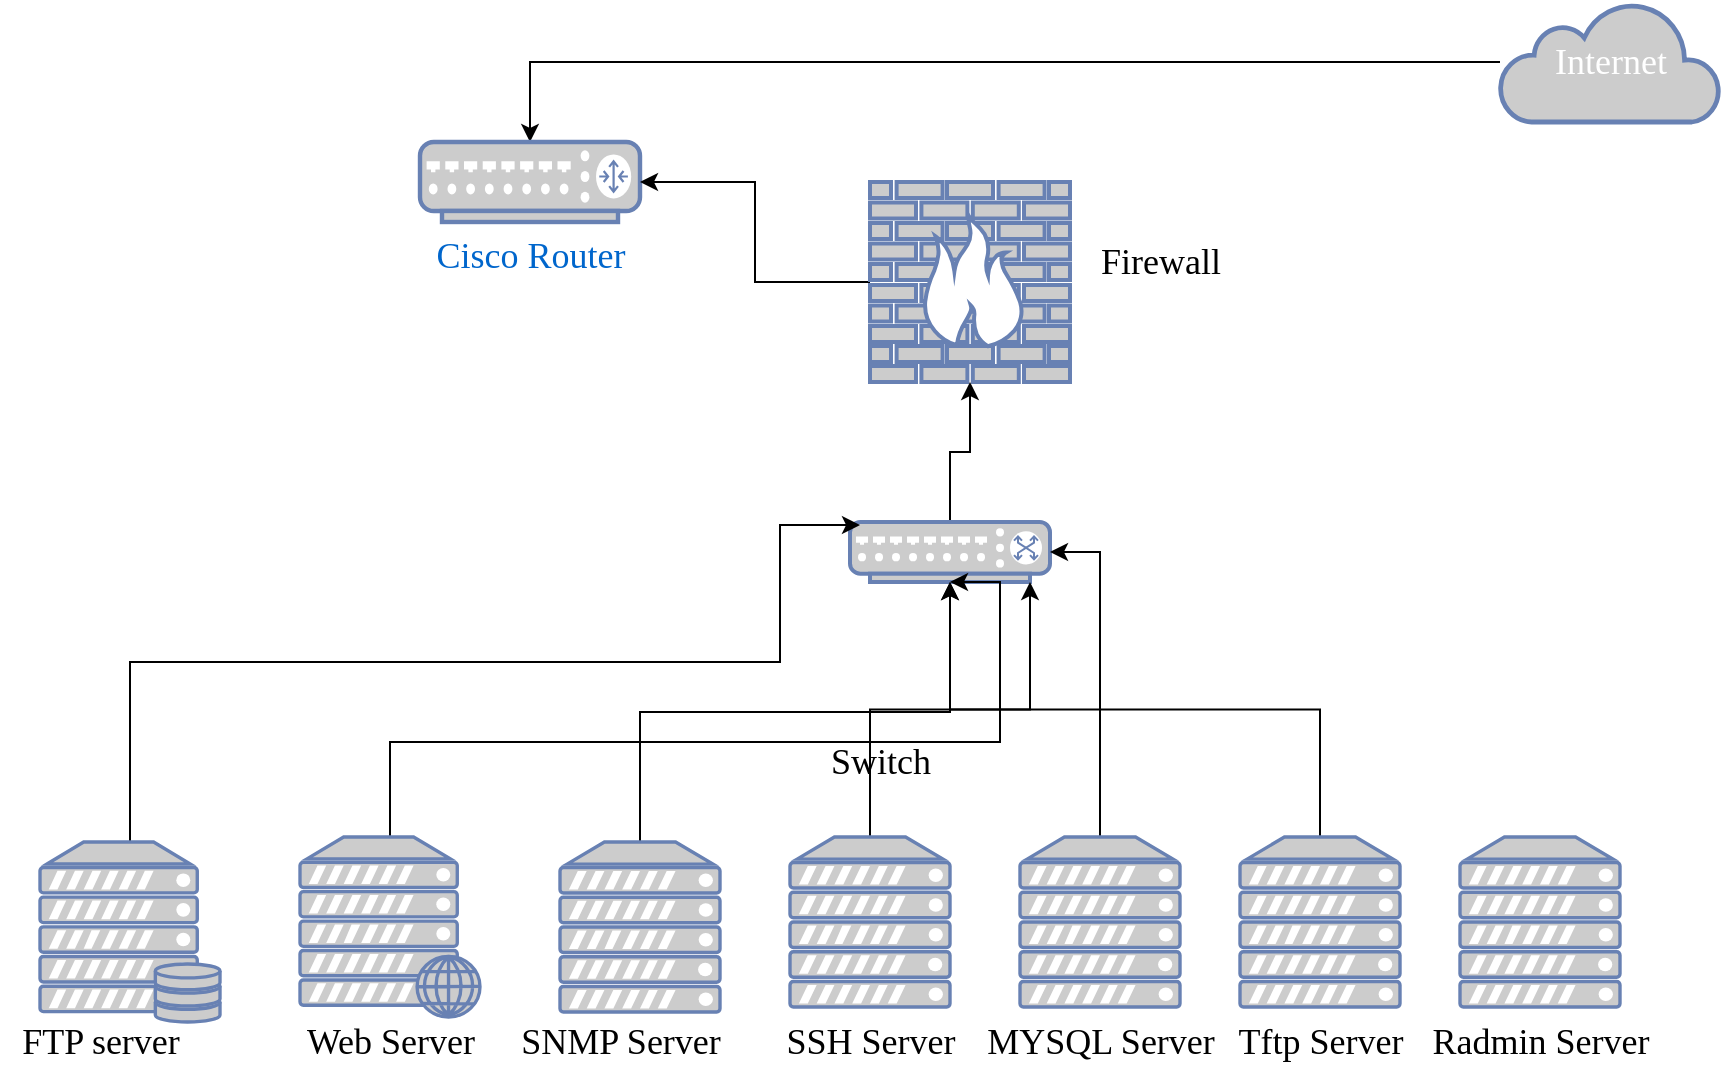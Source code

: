 <mxfile version="20.2.0" type="google"><diagram id="K-sWb-Tb9UbZPeWXF8gF" name="Page-1"><mxGraphModel grid="1" page="1" gridSize="10" guides="1" tooltips="1" connect="1" arrows="1" fold="1" pageScale="1" pageWidth="1169" pageHeight="827" math="0" shadow="0"><root><mxCell id="0"/><mxCell id="1" parent="0"/><mxCell id="5sZtWc8_llKAKPUkLrsh-3" value="" style="edgeStyle=orthogonalEdgeStyle;rounded=0;orthogonalLoop=1;jettySize=auto;html=1;fontFamily=Times New Roman;fontSize=18;" edge="1" parent="1" source="5sZtWc8_llKAKPUkLrsh-1" target="5sZtWc8_llKAKPUkLrsh-2"><mxGeometry relative="1" as="geometry"/></mxCell><mxCell id="5sZtWc8_llKAKPUkLrsh-1" value="&lt;font style=&quot;font-size: 18px;&quot; face=&quot;Times New Roman&quot;&gt;Internet&lt;/font&gt;" style="html=1;outlineConnect=0;fillColor=#CCCCCC;strokeColor=#6881B3;gradientColor=none;gradientDirection=north;strokeWidth=2;shape=mxgraph.networks.cloud;fontColor=#ffffff;" vertex="1" parent="1"><mxGeometry x="800" y="-630" width="110" height="60" as="geometry"/></mxCell><mxCell id="5sZtWc8_llKAKPUkLrsh-2" value="Cisco Router" style="fontColor=#0066CC;verticalAlign=top;verticalLabelPosition=bottom;labelPosition=center;align=center;html=1;outlineConnect=0;fillColor=#CCCCCC;strokeColor=#6881B3;gradientColor=none;gradientDirection=north;strokeWidth=2;shape=mxgraph.networks.router;fontFamily=Times New Roman;fontSize=18;" vertex="1" parent="1"><mxGeometry x="260" y="-560" width="110" height="40" as="geometry"/></mxCell><mxCell id="5sZtWc8_llKAKPUkLrsh-5" value="" style="edgeStyle=orthogonalEdgeStyle;rounded=0;orthogonalLoop=1;jettySize=auto;html=1;fontFamily=Times New Roman;fontSize=18;" edge="1" parent="1" source="5sZtWc8_llKAKPUkLrsh-4" target="5sZtWc8_llKAKPUkLrsh-2"><mxGeometry relative="1" as="geometry"/></mxCell><mxCell id="5sZtWc8_llKAKPUkLrsh-4" value="" style="fontColor=#0066CC;verticalAlign=top;verticalLabelPosition=bottom;labelPosition=center;align=center;html=1;outlineConnect=0;fillColor=#CCCCCC;strokeColor=#6881B3;gradientColor=none;gradientDirection=north;strokeWidth=2;shape=mxgraph.networks.firewall;fontFamily=Times New Roman;fontSize=18;" vertex="1" parent="1"><mxGeometry x="485" y="-540" width="100" height="100" as="geometry"/></mxCell><mxCell id="5sZtWc8_llKAKPUkLrsh-6" value="Firewall" style="text;html=1;align=center;verticalAlign=middle;resizable=0;points=[];autosize=1;strokeColor=none;fillColor=none;fontSize=18;fontFamily=Times New Roman;" vertex="1" parent="1"><mxGeometry x="590" y="-520" width="80" height="40" as="geometry"/></mxCell><mxCell id="5sZtWc8_llKAKPUkLrsh-10" style="edgeStyle=orthogonalEdgeStyle;rounded=0;orthogonalLoop=1;jettySize=auto;html=1;exitX=0.5;exitY=0;exitDx=0;exitDy=0;exitPerimeter=0;fontFamily=Times New Roman;fontSize=18;" edge="1" parent="1" source="5sZtWc8_llKAKPUkLrsh-7" target="5sZtWc8_llKAKPUkLrsh-4"><mxGeometry relative="1" as="geometry"><mxPoint x="550" y="-430" as="targetPoint"/></mxGeometry></mxCell><mxCell id="5sZtWc8_llKAKPUkLrsh-7" value="" style="fontColor=#0066CC;verticalAlign=top;verticalLabelPosition=bottom;labelPosition=center;align=center;html=1;outlineConnect=0;fillColor=#CCCCCC;strokeColor=#6881B3;gradientColor=none;gradientDirection=north;strokeWidth=2;shape=mxgraph.networks.switch;fontFamily=Times New Roman;fontSize=18;" vertex="1" parent="1"><mxGeometry x="475" y="-370" width="100" height="30" as="geometry"/></mxCell><mxCell id="5sZtWc8_llKAKPUkLrsh-8" value="Switch" style="text;html=1;align=center;verticalAlign=middle;resizable=0;points=[];autosize=1;strokeColor=none;fillColor=none;fontSize=18;fontFamily=Times New Roman;" vertex="1" parent="1"><mxGeometry x="455" y="-270" width="70" height="40" as="geometry"/></mxCell><mxCell id="5sZtWc8_llKAKPUkLrsh-14" style="edgeStyle=orthogonalEdgeStyle;rounded=0;orthogonalLoop=1;jettySize=auto;html=1;entryX=0.05;entryY=0.05;entryDx=0;entryDy=0;entryPerimeter=0;fontFamily=Times New Roman;fontSize=18;" edge="1" parent="1" source="5sZtWc8_llKAKPUkLrsh-11" target="5sZtWc8_llKAKPUkLrsh-7"><mxGeometry relative="1" as="geometry"><Array as="points"><mxPoint x="115" y="-300"/><mxPoint x="440" y="-300"/></Array></mxGeometry></mxCell><mxCell id="5sZtWc8_llKAKPUkLrsh-11" value="" style="fontColor=#0066CC;verticalAlign=top;verticalLabelPosition=bottom;labelPosition=center;align=center;html=1;outlineConnect=0;fillColor=#CCCCCC;strokeColor=#6881B3;gradientColor=none;gradientDirection=north;strokeWidth=2;shape=mxgraph.networks.server_storage;fontFamily=Times New Roman;fontSize=18;" vertex="1" parent="1"><mxGeometry x="70" y="-210" width="90" height="90" as="geometry"/></mxCell><mxCell id="5sZtWc8_llKAKPUkLrsh-19" style="edgeStyle=orthogonalEdgeStyle;rounded=0;orthogonalLoop=1;jettySize=auto;html=1;entryX=0.5;entryY=1;entryDx=0;entryDy=0;entryPerimeter=0;fontFamily=Times New Roman;fontSize=18;" edge="1" parent="1" source="5sZtWc8_llKAKPUkLrsh-13" target="5sZtWc8_llKAKPUkLrsh-7"><mxGeometry relative="1" as="geometry"><Array as="points"><mxPoint x="245" y="-260"/><mxPoint x="550" y="-260"/><mxPoint x="550" y="-340"/></Array></mxGeometry></mxCell><mxCell id="5sZtWc8_llKAKPUkLrsh-13" value="" style="fontColor=#0066CC;verticalAlign=top;verticalLabelPosition=bottom;labelPosition=center;align=center;html=1;outlineConnect=0;fillColor=#CCCCCC;strokeColor=#6881B3;gradientColor=none;gradientDirection=north;strokeWidth=2;shape=mxgraph.networks.web_server;fontFamily=Times New Roman;fontSize=18;" vertex="1" parent="1"><mxGeometry x="200" y="-212.5" width="90" height="90" as="geometry"/></mxCell><mxCell id="5sZtWc8_llKAKPUkLrsh-15" value="FTP server" style="text;html=1;align=center;verticalAlign=middle;resizable=0;points=[];autosize=1;strokeColor=none;fillColor=none;fontSize=18;fontFamily=Times New Roman;" vertex="1" parent="1"><mxGeometry x="50" y="-130" width="100" height="40" as="geometry"/></mxCell><mxCell id="5sZtWc8_llKAKPUkLrsh-20" style="edgeStyle=orthogonalEdgeStyle;rounded=0;orthogonalLoop=1;jettySize=auto;html=1;exitX=0.5;exitY=0;exitDx=0;exitDy=0;exitPerimeter=0;fontFamily=Times New Roman;fontSize=18;" edge="1" parent="1" source="5sZtWc8_llKAKPUkLrsh-16" target="5sZtWc8_llKAKPUkLrsh-7"><mxGeometry relative="1" as="geometry"/></mxCell><mxCell id="5sZtWc8_llKAKPUkLrsh-16" value="" style="fontColor=#0066CC;verticalAlign=top;verticalLabelPosition=bottom;labelPosition=center;align=center;html=1;outlineConnect=0;fillColor=#CCCCCC;strokeColor=#6881B3;gradientColor=none;gradientDirection=north;strokeWidth=2;shape=mxgraph.networks.server;fontFamily=Times New Roman;fontSize=18;" vertex="1" parent="1"><mxGeometry x="330" y="-210" width="80" height="85" as="geometry"/></mxCell><mxCell id="5sZtWc8_llKAKPUkLrsh-17" value="Web Server" style="text;html=1;align=center;verticalAlign=middle;resizable=0;points=[];autosize=1;strokeColor=none;fillColor=none;fontSize=18;fontFamily=Times New Roman;" vertex="1" parent="1"><mxGeometry x="190" y="-130" width="110" height="40" as="geometry"/></mxCell><mxCell id="5sZtWc8_llKAKPUkLrsh-18" value="SNMP Server" style="text;html=1;align=center;verticalAlign=middle;resizable=0;points=[];autosize=1;strokeColor=none;fillColor=none;fontSize=18;fontFamily=Times New Roman;" vertex="1" parent="1"><mxGeometry x="300" y="-130" width="120" height="40" as="geometry"/></mxCell><mxCell id="5sZtWc8_llKAKPUkLrsh-23" style="edgeStyle=orthogonalEdgeStyle;rounded=0;orthogonalLoop=1;jettySize=auto;html=1;exitX=0.5;exitY=0;exitDx=0;exitDy=0;exitPerimeter=0;entryX=0.9;entryY=1;entryDx=0;entryDy=0;entryPerimeter=0;fontFamily=Times New Roman;fontSize=18;" edge="1" parent="1" source="5sZtWc8_llKAKPUkLrsh-21" target="5sZtWc8_llKAKPUkLrsh-7"><mxGeometry relative="1" as="geometry"/></mxCell><mxCell id="5sZtWc8_llKAKPUkLrsh-21" value="" style="fontColor=#0066CC;verticalAlign=top;verticalLabelPosition=bottom;labelPosition=center;align=center;html=1;outlineConnect=0;fillColor=#CCCCCC;strokeColor=#6881B3;gradientColor=none;gradientDirection=north;strokeWidth=2;shape=mxgraph.networks.server;fontFamily=Times New Roman;fontSize=18;" vertex="1" parent="1"><mxGeometry x="445" y="-212.5" width="80" height="85" as="geometry"/></mxCell><mxCell id="5sZtWc8_llKAKPUkLrsh-22" value="SSH Server" style="text;html=1;align=center;verticalAlign=middle;resizable=0;points=[];autosize=1;strokeColor=none;fillColor=none;fontSize=18;fontFamily=Times New Roman;" vertex="1" parent="1"><mxGeometry x="430" y="-130" width="110" height="40" as="geometry"/></mxCell><mxCell id="5sZtWc8_llKAKPUkLrsh-25" style="edgeStyle=orthogonalEdgeStyle;rounded=0;orthogonalLoop=1;jettySize=auto;html=1;exitX=0.5;exitY=0;exitDx=0;exitDy=0;exitPerimeter=0;entryX=1;entryY=0.5;entryDx=0;entryDy=0;entryPerimeter=0;fontFamily=Times New Roman;fontSize=18;" edge="1" parent="1" source="5sZtWc8_llKAKPUkLrsh-24" target="5sZtWc8_llKAKPUkLrsh-7"><mxGeometry relative="1" as="geometry"/></mxCell><mxCell id="5sZtWc8_llKAKPUkLrsh-24" value="" style="fontColor=#0066CC;verticalAlign=top;verticalLabelPosition=bottom;labelPosition=center;align=center;html=1;outlineConnect=0;fillColor=#CCCCCC;strokeColor=#6881B3;gradientColor=none;gradientDirection=north;strokeWidth=2;shape=mxgraph.networks.server;fontFamily=Times New Roman;fontSize=18;" vertex="1" parent="1"><mxGeometry x="560" y="-212.5" width="80" height="85" as="geometry"/></mxCell><mxCell id="5sZtWc8_llKAKPUkLrsh-26" value="MYSQL Server" style="text;html=1;align=center;verticalAlign=middle;resizable=0;points=[];autosize=1;strokeColor=none;fillColor=none;fontSize=18;fontFamily=Times New Roman;" vertex="1" parent="1"><mxGeometry x="530" y="-130" width="140" height="40" as="geometry"/></mxCell><mxCell id="5sZtWc8_llKAKPUkLrsh-29" style="edgeStyle=orthogonalEdgeStyle;rounded=0;orthogonalLoop=1;jettySize=auto;html=1;exitX=0.5;exitY=0;exitDx=0;exitDy=0;exitPerimeter=0;fontFamily=Times New Roman;fontSize=18;" edge="1" parent="1" source="5sZtWc8_llKAKPUkLrsh-27" target="5sZtWc8_llKAKPUkLrsh-7"><mxGeometry relative="1" as="geometry"/></mxCell><mxCell id="5sZtWc8_llKAKPUkLrsh-27" value="" style="fontColor=#0066CC;verticalAlign=top;verticalLabelPosition=bottom;labelPosition=center;align=center;html=1;outlineConnect=0;fillColor=#CCCCCC;strokeColor=#6881B3;gradientColor=none;gradientDirection=north;strokeWidth=2;shape=mxgraph.networks.server;fontFamily=Times New Roman;fontSize=18;" vertex="1" parent="1"><mxGeometry x="670" y="-212.5" width="80" height="85" as="geometry"/></mxCell><mxCell id="5sZtWc8_llKAKPUkLrsh-28" value="Tftp Server" style="text;html=1;align=center;verticalAlign=middle;resizable=0;points=[];autosize=1;strokeColor=none;fillColor=none;fontSize=18;fontFamily=Times New Roman;" vertex="1" parent="1"><mxGeometry x="655" y="-130" width="110" height="40" as="geometry"/></mxCell><mxCell id="5sZtWc8_llKAKPUkLrsh-30" value="" style="fontColor=#0066CC;verticalAlign=top;verticalLabelPosition=bottom;labelPosition=center;align=center;html=1;outlineConnect=0;fillColor=#CCCCCC;strokeColor=#6881B3;gradientColor=none;gradientDirection=north;strokeWidth=2;shape=mxgraph.networks.server;fontFamily=Times New Roman;fontSize=18;" vertex="1" parent="1"><mxGeometry x="780" y="-212.5" width="80" height="85" as="geometry"/></mxCell><mxCell id="5sZtWc8_llKAKPUkLrsh-31" value="Radmin Server" style="text;html=1;align=center;verticalAlign=middle;resizable=0;points=[];autosize=1;strokeColor=none;fillColor=none;fontSize=18;fontFamily=Times New Roman;" vertex="1" parent="1"><mxGeometry x="755" y="-130" width="130" height="40" as="geometry"/></mxCell></root></mxGraphModel></diagram></mxfile>